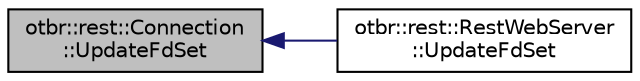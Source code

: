 digraph "otbr::rest::Connection::UpdateFdSet"
{
  edge [fontname="Helvetica",fontsize="10",labelfontname="Helvetica",labelfontsize="10"];
  node [fontname="Helvetica",fontsize="10",shape=record];
  rankdir="LR";
  Node9 [label="otbr::rest::Connection\l::UpdateFdSet",height=0.2,width=0.4,color="black", fillcolor="grey75", style="filled", fontcolor="black"];
  Node9 -> Node10 [dir="back",color="midnightblue",fontsize="10",style="solid",fontname="Helvetica"];
  Node10 [label="otbr::rest::RestWebServer\l::UpdateFdSet",height=0.2,width=0.4,color="black", fillcolor="white", style="filled",URL="$d8/d5d/classotbr_1_1rest_1_1RestWebServer.html#aaef69e4e58d15e70fc4adff1686ed383",tooltip="This method updates the file descriptor sets and timeout for mainloop. "];
}
